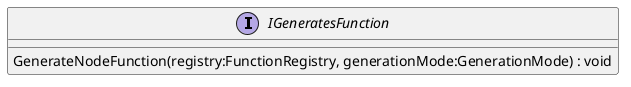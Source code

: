 @startuml
interface IGeneratesFunction {
    GenerateNodeFunction(registry:FunctionRegistry, generationMode:GenerationMode) : void
}
@enduml
